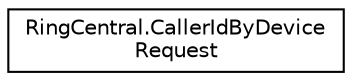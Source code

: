 digraph "Graphical Class Hierarchy"
{
 // LATEX_PDF_SIZE
  edge [fontname="Helvetica",fontsize="10",labelfontname="Helvetica",labelfontsize="10"];
  node [fontname="Helvetica",fontsize="10",shape=record];
  rankdir="LR";
  Node0 [label="RingCentral.CallerIdByDevice\lRequest",height=0.2,width=0.4,color="black", fillcolor="white", style="filled",URL="$classRingCentral_1_1CallerIdByDeviceRequest.html",tooltip="Caller ID settings by device"];
}
